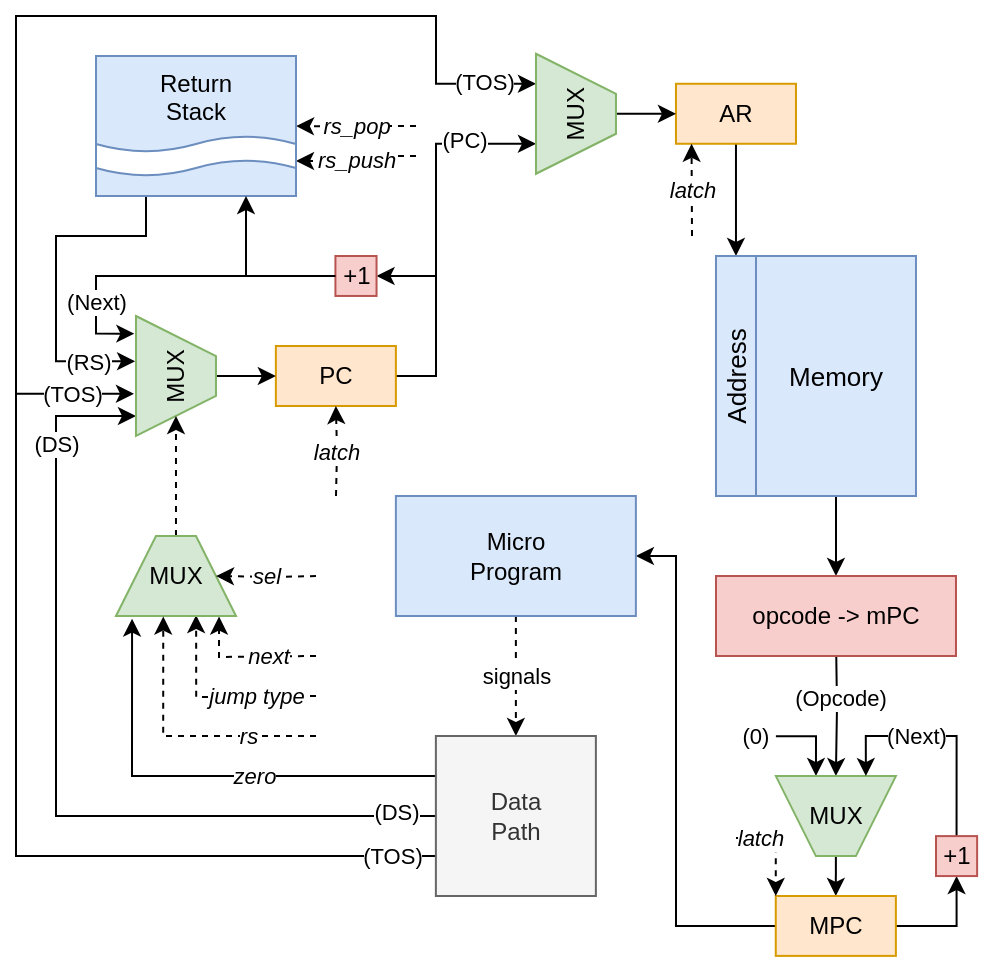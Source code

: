 <mxfile version="24.4.0" type="device">
  <diagram name="Страница — 1" id="KgZG3EwIhVlabFlte60I">
    <mxGraphModel dx="424" dy="273" grid="1" gridSize="10" guides="1" tooltips="1" connect="1" arrows="1" fold="1" page="1" pageScale="1" pageWidth="827" pageHeight="1169" math="0" shadow="0">
      <root>
        <mxCell id="0" />
        <mxCell id="1" parent="0" />
        <mxCell id="2mDlJUmidZRrBrmvubiY-2" style="edgeStyle=orthogonalEdgeStyle;rounded=0;orthogonalLoop=1;jettySize=auto;html=1;exitX=0;exitY=0.75;exitDx=0;exitDy=0;entryX=0.25;entryY=1;entryDx=0;entryDy=0;" parent="1" source="2mDlJUmidZRrBrmvubiY-128" target="2mDlJUmidZRrBrmvubiY-65" edge="1">
          <mxGeometry relative="1" as="geometry">
            <Array as="points">
              <mxPoint x="190" y="560" />
              <mxPoint x="190" y="140" />
              <mxPoint x="400" y="140" />
              <mxPoint x="400" y="174" />
            </Array>
            <mxPoint x="389.99" y="870" as="sourcePoint" />
          </mxGeometry>
        </mxCell>
        <mxCell id="2mDlJUmidZRrBrmvubiY-3" value="(TOS)" style="edgeLabel;html=1;align=center;verticalAlign=middle;resizable=0;points=[];" parent="2mDlJUmidZRrBrmvubiY-2" vertex="1" connectable="0">
          <mxGeometry x="0.954" y="1" relative="1" as="geometry">
            <mxPoint x="-5" as="offset" />
          </mxGeometry>
        </mxCell>
        <mxCell id="2mDlJUmidZRrBrmvubiY-4" style="edgeStyle=orthogonalEdgeStyle;rounded=0;orthogonalLoop=1;jettySize=auto;html=1;exitX=0;exitY=0.75;exitDx=0;exitDy=0;entryX=0.648;entryY=1.025;entryDx=0;entryDy=0;entryPerimeter=0;" parent="1" source="2mDlJUmidZRrBrmvubiY-128" target="2mDlJUmidZRrBrmvubiY-60" edge="1">
          <mxGeometry relative="1" as="geometry">
            <Array as="points">
              <mxPoint x="190" y="560" />
              <mxPoint x="190" y="329" />
            </Array>
            <mxPoint x="240" y="330" as="targetPoint" />
            <mxPoint x="389.99" y="870" as="sourcePoint" />
          </mxGeometry>
        </mxCell>
        <mxCell id="2mDlJUmidZRrBrmvubiY-5" value="(TOS)" style="edgeLabel;html=1;align=center;verticalAlign=middle;resizable=0;points=[];" parent="2mDlJUmidZRrBrmvubiY-4" vertex="1" connectable="0">
          <mxGeometry x="0.89" y="1" relative="1" as="geometry">
            <mxPoint x="-4" y="1" as="offset" />
          </mxGeometry>
        </mxCell>
        <mxCell id="2mDlJUmidZRrBrmvubiY-130" value="(TOS)" style="edgeLabel;html=1;align=center;verticalAlign=middle;resizable=0;points=[];" parent="2mDlJUmidZRrBrmvubiY-4" vertex="1" connectable="0">
          <mxGeometry x="-0.91" relative="1" as="geometry">
            <mxPoint as="offset" />
          </mxGeometry>
        </mxCell>
        <mxCell id="2mDlJUmidZRrBrmvubiY-6" style="edgeStyle=orthogonalEdgeStyle;rounded=0;orthogonalLoop=1;jettySize=auto;html=1;exitX=0;exitY=0.5;exitDx=0;exitDy=0;jumpStyle=none;entryX=0.834;entryY=1;entryDx=0;entryDy=0;entryPerimeter=0;" parent="1" source="2mDlJUmidZRrBrmvubiY-128" target="2mDlJUmidZRrBrmvubiY-60" edge="1">
          <mxGeometry relative="1" as="geometry">
            <Array as="points">
              <mxPoint x="210" y="540" />
              <mxPoint x="210" y="340" />
            </Array>
            <mxPoint x="240" y="370" as="targetPoint" />
            <mxPoint x="464.99" y="820" as="sourcePoint" />
          </mxGeometry>
        </mxCell>
        <mxCell id="2mDlJUmidZRrBrmvubiY-7" value="(DS)" style="edgeLabel;html=1;align=center;verticalAlign=middle;resizable=0;points=[];" parent="2mDlJUmidZRrBrmvubiY-6" vertex="1" connectable="0">
          <mxGeometry x="0.75" relative="1" as="geometry">
            <mxPoint as="offset" />
          </mxGeometry>
        </mxCell>
        <mxCell id="2mDlJUmidZRrBrmvubiY-129" value="(DS)" style="edgeLabel;html=1;align=center;verticalAlign=middle;resizable=0;points=[];" parent="2mDlJUmidZRrBrmvubiY-6" vertex="1" connectable="0">
          <mxGeometry x="-0.906" y="-2" relative="1" as="geometry">
            <mxPoint as="offset" />
          </mxGeometry>
        </mxCell>
        <mxCell id="2mDlJUmidZRrBrmvubiY-12" style="edgeStyle=orthogonalEdgeStyle;rounded=0;orthogonalLoop=1;jettySize=auto;html=1;exitX=0.5;exitY=1;exitDx=0;exitDy=0;entryX=0.5;entryY=0;entryDx=0;entryDy=0;jumpStyle=none;" parent="1" source="2mDlJUmidZRrBrmvubiY-67" target="2mDlJUmidZRrBrmvubiY-19" edge="1">
          <mxGeometry relative="1" as="geometry">
            <mxPoint x="599.99" y="380" as="sourcePoint" />
          </mxGeometry>
        </mxCell>
        <mxCell id="2mDlJUmidZRrBrmvubiY-13" style="edgeStyle=orthogonalEdgeStyle;rounded=0;orthogonalLoop=1;jettySize=auto;html=1;exitX=1;exitY=0.5;exitDx=0;exitDy=0;entryX=0.75;entryY=1;entryDx=0;entryDy=0;" parent="1" source="2mDlJUmidZRrBrmvubiY-16" target="2mDlJUmidZRrBrmvubiY-65" edge="1">
          <mxGeometry relative="1" as="geometry">
            <mxPoint x="439.99" y="320" as="targetPoint" />
            <Array as="points">
              <mxPoint x="400" y="320" />
              <mxPoint x="400" y="204" />
            </Array>
          </mxGeometry>
        </mxCell>
        <mxCell id="2mDlJUmidZRrBrmvubiY-14" value="(PC)" style="edgeLabel;html=1;align=center;verticalAlign=middle;resizable=0;points=[];" parent="2mDlJUmidZRrBrmvubiY-13" vertex="1" connectable="0">
          <mxGeometry x="0.662" y="2" relative="1" as="geometry">
            <mxPoint x="-5" as="offset" />
          </mxGeometry>
        </mxCell>
        <mxCell id="2mDlJUmidZRrBrmvubiY-15" style="edgeStyle=orthogonalEdgeStyle;rounded=0;orthogonalLoop=1;jettySize=auto;html=1;exitX=1;exitY=0.5;exitDx=0;exitDy=0;entryX=1;entryY=0.5;entryDx=0;entryDy=0;" parent="1" source="2mDlJUmidZRrBrmvubiY-16" target="2mDlJUmidZRrBrmvubiY-99" edge="1">
          <mxGeometry relative="1" as="geometry">
            <Array as="points">
              <mxPoint x="400" y="320" />
              <mxPoint x="400" y="270" />
            </Array>
          </mxGeometry>
        </mxCell>
        <mxCell id="2mDlJUmidZRrBrmvubiY-16" value="PC" style="rounded=0;whiteSpace=wrap;html=1;fillColor=#ffe6cc;strokeColor=#d79b00;" parent="1" vertex="1">
          <mxGeometry x="319.93" y="305" width="60.01" height="30" as="geometry" />
        </mxCell>
        <mxCell id="2mDlJUmidZRrBrmvubiY-17" style="edgeStyle=orthogonalEdgeStyle;rounded=0;orthogonalLoop=1;jettySize=auto;html=1;exitX=0.5;exitY=1;exitDx=0;exitDy=0;entryX=0.5;entryY=1;entryDx=0;entryDy=0;" parent="1" target="2mDlJUmidZRrBrmvubiY-61" edge="1">
          <mxGeometry relative="1" as="geometry">
            <mxPoint x="599.99" y="450.05" as="sourcePoint" />
            <mxPoint x="599.99" y="510.1" as="targetPoint" />
          </mxGeometry>
        </mxCell>
        <mxCell id="2mDlJUmidZRrBrmvubiY-18" value="(Opcode)" style="edgeLabel;html=1;align=center;verticalAlign=middle;resizable=0;points=[];" parent="2mDlJUmidZRrBrmvubiY-17" vertex="1" connectable="0">
          <mxGeometry x="-0.122" y="1" relative="1" as="geometry">
            <mxPoint as="offset" />
          </mxGeometry>
        </mxCell>
        <mxCell id="2mDlJUmidZRrBrmvubiY-19" value="opcode -&amp;gt; mPC" style="rounded=0;whiteSpace=wrap;html=1;fillColor=#f8cecc;strokeColor=#b85450;" parent="1" vertex="1">
          <mxGeometry x="539.99" y="420" width="120" height="40" as="geometry" />
        </mxCell>
        <mxCell id="2mDlJUmidZRrBrmvubiY-20" style="edgeStyle=orthogonalEdgeStyle;rounded=0;orthogonalLoop=1;jettySize=auto;html=1;exitX=0.5;exitY=0;exitDx=0;exitDy=0;entryX=0.5;entryY=0;entryDx=0;entryDy=0;" parent="1" source="2mDlJUmidZRrBrmvubiY-61" target="2mDlJUmidZRrBrmvubiY-23" edge="1">
          <mxGeometry relative="1" as="geometry">
            <mxPoint x="599.94" y="560.05" as="sourcePoint" />
          </mxGeometry>
        </mxCell>
        <mxCell id="2mDlJUmidZRrBrmvubiY-21" style="edgeStyle=orthogonalEdgeStyle;rounded=0;orthogonalLoop=1;jettySize=auto;html=1;exitX=0;exitY=0.5;exitDx=0;exitDy=0;entryX=1;entryY=0.5;entryDx=0;entryDy=0;" parent="1" source="2mDlJUmidZRrBrmvubiY-23" target="2mDlJUmidZRrBrmvubiY-42" edge="1">
          <mxGeometry relative="1" as="geometry">
            <Array as="points">
              <mxPoint x="520" y="595" />
              <mxPoint x="520" y="410" />
            </Array>
          </mxGeometry>
        </mxCell>
        <mxCell id="2mDlJUmidZRrBrmvubiY-22" style="edgeStyle=orthogonalEdgeStyle;rounded=0;orthogonalLoop=1;jettySize=auto;html=1;exitX=1;exitY=0.5;exitDx=0;exitDy=0;entryX=0.5;entryY=1;entryDx=0;entryDy=0;" parent="1" source="2mDlJUmidZRrBrmvubiY-23" target="2mDlJUmidZRrBrmvubiY-102" edge="1">
          <mxGeometry relative="1" as="geometry" />
        </mxCell>
        <mxCell id="2mDlJUmidZRrBrmvubiY-23" value="MPC" style="rounded=0;whiteSpace=wrap;html=1;fillColor=#ffe6cc;strokeColor=#d79b00;" parent="1" vertex="1">
          <mxGeometry x="569.88" y="580.0" width="60.06" height="29.95" as="geometry" />
        </mxCell>
        <mxCell id="2mDlJUmidZRrBrmvubiY-26" style="edgeStyle=orthogonalEdgeStyle;rounded=0;orthogonalLoop=1;jettySize=auto;html=1;entryX=0.859;entryY=1.007;entryDx=0;entryDy=0;dashed=1;entryPerimeter=0;" parent="1" target="2mDlJUmidZRrBrmvubiY-76" edge="1">
          <mxGeometry relative="1" as="geometry">
            <mxPoint x="340" y="460" as="sourcePoint" />
          </mxGeometry>
        </mxCell>
        <mxCell id="2mDlJUmidZRrBrmvubiY-27" value="next" style="edgeLabel;html=1;align=center;verticalAlign=middle;resizable=0;points=[];fontStyle=2" parent="2mDlJUmidZRrBrmvubiY-26" vertex="1" connectable="0">
          <mxGeometry x="-0.3" relative="1" as="geometry">
            <mxPoint as="offset" />
          </mxGeometry>
        </mxCell>
        <mxCell id="2mDlJUmidZRrBrmvubiY-30" style="edgeStyle=orthogonalEdgeStyle;rounded=0;orthogonalLoop=1;jettySize=auto;html=1;entryX=0.668;entryY=0.989;entryDx=0;entryDy=0;dashed=1;entryPerimeter=0;" parent="1" target="2mDlJUmidZRrBrmvubiY-76" edge="1">
          <mxGeometry relative="1" as="geometry">
            <mxPoint x="340" y="480" as="sourcePoint" />
          </mxGeometry>
        </mxCell>
        <mxCell id="2mDlJUmidZRrBrmvubiY-31" value="jump type" style="edgeLabel;html=1;align=center;verticalAlign=middle;resizable=0;points=[];fontStyle=2" parent="2mDlJUmidZRrBrmvubiY-30" vertex="1" connectable="0">
          <mxGeometry x="-0.4" y="-1" relative="1" as="geometry">
            <mxPoint as="offset" />
          </mxGeometry>
        </mxCell>
        <mxCell id="2mDlJUmidZRrBrmvubiY-32" style="edgeStyle=orthogonalEdgeStyle;rounded=0;orthogonalLoop=1;jettySize=auto;html=1;entryX=0.5;entryY=1;entryDx=0;entryDy=0;dashed=1;" parent="1" target="2mDlJUmidZRrBrmvubiY-16" edge="1">
          <mxGeometry relative="1" as="geometry">
            <mxPoint x="350" y="380" as="sourcePoint" />
          </mxGeometry>
        </mxCell>
        <mxCell id="2mDlJUmidZRrBrmvubiY-33" value="&lt;i&gt;latch&lt;/i&gt;" style="edgeLabel;html=1;align=center;verticalAlign=middle;resizable=0;points=[];" parent="2mDlJUmidZRrBrmvubiY-32" vertex="1" connectable="0">
          <mxGeometry relative="1" as="geometry">
            <mxPoint as="offset" />
          </mxGeometry>
        </mxCell>
        <mxCell id="2mDlJUmidZRrBrmvubiY-34" style="edgeStyle=orthogonalEdgeStyle;rounded=0;orthogonalLoop=1;jettySize=auto;html=1;entryX=0;entryY=0;entryDx=0;entryDy=0;dashed=1;" parent="1" target="2mDlJUmidZRrBrmvubiY-23" edge="1">
          <mxGeometry relative="1" as="geometry">
            <mxPoint x="580" y="605" as="targetPoint" />
            <mxPoint x="550" y="551" as="sourcePoint" />
          </mxGeometry>
        </mxCell>
        <mxCell id="2mDlJUmidZRrBrmvubiY-35" value="&lt;i&gt;latch&lt;/i&gt;" style="edgeLabel;html=1;align=center;verticalAlign=middle;resizable=0;points=[];" parent="2mDlJUmidZRrBrmvubiY-34" vertex="1" connectable="0">
          <mxGeometry x="-0.5" relative="1" as="geometry">
            <mxPoint as="offset" />
          </mxGeometry>
        </mxCell>
        <mxCell id="KsecI5k_HvtopcEXdQ_s-1" style="edgeStyle=orthogonalEdgeStyle;rounded=0;orthogonalLoop=1;jettySize=auto;html=1;exitX=0.5;exitY=1;exitDx=0;exitDy=0;exitPerimeter=0;entryX=0.5;entryY=0;entryDx=0;entryDy=0;dashed=1;" parent="1" source="2mDlJUmidZRrBrmvubiY-42" target="2mDlJUmidZRrBrmvubiY-128" edge="1">
          <mxGeometry relative="1" as="geometry" />
        </mxCell>
        <mxCell id="KsecI5k_HvtopcEXdQ_s-2" value="signals" style="edgeLabel;html=1;align=center;verticalAlign=middle;resizable=0;points=[];" parent="KsecI5k_HvtopcEXdQ_s-1" vertex="1" connectable="0">
          <mxGeometry relative="1" as="geometry">
            <mxPoint as="offset" />
          </mxGeometry>
        </mxCell>
        <mxCell id="2mDlJUmidZRrBrmvubiY-42" value="Micro&lt;div&gt;Program&lt;/div&gt;" style="rounded=0;whiteSpace=wrap;html=1;fillColor=#dae8fc;strokeColor=#6c8ebf;points=[[0,0,0,0,0],[0,0.25,0,0,0],[0,0.5,0,0,0],[0,0.75,0,0,0],[0,1,0,0,0],[0.13,0,0,0,0],[0.13,1,0,0,0],[0.25,0,0,0,0],[0.25,1,0,0,0],[0.38,0,0,0,0],[0.38,1,0,0,0],[0.5,0,0,0,0],[0.5,1,0,0,0],[0.63,0,0,0,0],[0.63,1,0,0,0],[0.75,0,0,0,0],[0.75,1,0,0,0],[0.88,0,0,0,0],[0.88,1,0,0,0],[1,0,0,0,0],[1,0.25,0,0,0],[1,0.5,0,0,0],[1,0.75,0,0,0],[1,1,0,0,0]];" parent="1" vertex="1">
          <mxGeometry x="379.94" y="380.0" width="120" height="60" as="geometry" />
        </mxCell>
        <mxCell id="2mDlJUmidZRrBrmvubiY-48" style="edgeStyle=orthogonalEdgeStyle;rounded=0;orthogonalLoop=1;jettySize=auto;html=1;entryX=0.666;entryY=1.001;entryDx=0;entryDy=0;entryPerimeter=0;" parent="1" source="2mDlJUmidZRrBrmvubiY-49" target="2mDlJUmidZRrBrmvubiY-61" edge="1">
          <mxGeometry relative="1" as="geometry">
            <Array as="points">
              <mxPoint x="589.94" y="500.05" />
            </Array>
            <mxPoint x="589.94" y="520.05" as="targetPoint" />
          </mxGeometry>
        </mxCell>
        <mxCell id="2mDlJUmidZRrBrmvubiY-49" value="(0)" style="text;html=1;align=center;verticalAlign=middle;whiteSpace=wrap;rounded=0;fontSize=11;" parent="1" vertex="1">
          <mxGeometry x="549.94" y="490.05" width="20" height="20" as="geometry" />
        </mxCell>
        <mxCell id="2mDlJUmidZRrBrmvubiY-59" style="edgeStyle=orthogonalEdgeStyle;rounded=0;orthogonalLoop=1;jettySize=auto;html=1;exitX=0.5;exitY=0;exitDx=0;exitDy=0;entryX=0;entryY=0.5;entryDx=0;entryDy=0;" parent="1" source="2mDlJUmidZRrBrmvubiY-60" target="2mDlJUmidZRrBrmvubiY-16" edge="1">
          <mxGeometry relative="1" as="geometry" />
        </mxCell>
        <mxCell id="2mDlJUmidZRrBrmvubiY-60" value="MUX" style="shape=trapezoid;perimeter=trapezoidPerimeter;whiteSpace=wrap;html=1;fixedSize=1;fillColor=#d5e8d4;strokeColor=#82b366;direction=west;rotation=-90;" parent="1" vertex="1">
          <mxGeometry x="239.99" y="300" width="60" height="40" as="geometry" />
        </mxCell>
        <mxCell id="2mDlJUmidZRrBrmvubiY-61" value="MUX" style="shape=trapezoid;perimeter=trapezoidPerimeter;whiteSpace=wrap;html=1;fixedSize=1;fillColor=#d5e8d4;strokeColor=#82b366;direction=west;rotation=0;" parent="1" vertex="1">
          <mxGeometry x="569.94" y="520.05" width="60" height="40" as="geometry" />
        </mxCell>
        <mxCell id="2mDlJUmidZRrBrmvubiY-62" style="edgeStyle=orthogonalEdgeStyle;rounded=0;orthogonalLoop=1;jettySize=auto;html=1;exitX=0.5;exitY=1;exitDx=0;exitDy=0;entryX=1;entryY=0.5;entryDx=0;entryDy=0;" parent="1" source="2mDlJUmidZRrBrmvubiY-63" target="2mDlJUmidZRrBrmvubiY-68" edge="1">
          <mxGeometry relative="1" as="geometry" />
        </mxCell>
        <mxCell id="2mDlJUmidZRrBrmvubiY-63" value="AR" style="rounded=0;whiteSpace=wrap;html=1;fillColor=#ffe6cc;strokeColor=#d79b00;points=[[0,0,0,0,0],[0,0.25,0,0,0],[0,0.5,0,0,0],[0,0.75,0,0,0],[0,1,0,0,0],[0.13,1,0,0,0],[0.25,0,0,0,0],[0.25,1,0,0,0],[0.5,0,0,0,0],[0.5,1,0,0,0],[0.75,0,0,0,0],[0.75,1,0,0,0],[1,0,0,0,0],[1,0.25,0,0,0],[1,0.5,0,0,0],[1,0.75,0,0,0],[1,1,0,0,0]];" parent="1" vertex="1">
          <mxGeometry x="519.98" y="173.88" width="60.01" height="30" as="geometry" />
        </mxCell>
        <mxCell id="2mDlJUmidZRrBrmvubiY-64" style="edgeStyle=orthogonalEdgeStyle;rounded=0;orthogonalLoop=1;jettySize=auto;html=1;exitX=0.5;exitY=0;exitDx=0;exitDy=0;entryX=0;entryY=0.5;entryDx=0;entryDy=0;" parent="1" source="2mDlJUmidZRrBrmvubiY-65" target="2mDlJUmidZRrBrmvubiY-63" edge="1">
          <mxGeometry relative="1" as="geometry" />
        </mxCell>
        <mxCell id="2mDlJUmidZRrBrmvubiY-65" value="MUX" style="shape=trapezoid;perimeter=trapezoidPerimeter;whiteSpace=wrap;html=1;fixedSize=1;fillColor=#d5e8d4;strokeColor=#82b366;direction=west;rotation=-90;" parent="1" vertex="1">
          <mxGeometry x="439.99" y="168.88" width="60" height="40" as="geometry" />
        </mxCell>
        <mxCell id="2mDlJUmidZRrBrmvubiY-66" value="" style="group" parent="1" vertex="1" connectable="0">
          <mxGeometry x="539.99" y="260" width="100" height="120" as="geometry" />
        </mxCell>
        <mxCell id="2mDlJUmidZRrBrmvubiY-67" value="Memory" style="rounded=0;whiteSpace=wrap;html=1;fontSize=13;fillColor=#dae8fc;strokeColor=#6c8ebf;" parent="2mDlJUmidZRrBrmvubiY-66" vertex="1">
          <mxGeometry x="20" width="80" height="120" as="geometry" />
        </mxCell>
        <mxCell id="2mDlJUmidZRrBrmvubiY-68" value="Address" style="rounded=0;whiteSpace=wrap;html=1;fontSize=13;fillColor=#dae8fc;strokeColor=#6c8ebf;rotation=-90;" parent="2mDlJUmidZRrBrmvubiY-66" vertex="1">
          <mxGeometry x="-50" y="50" width="120" height="20" as="geometry" />
        </mxCell>
        <mxCell id="2mDlJUmidZRrBrmvubiY-75" style="edgeStyle=orthogonalEdgeStyle;rounded=0;orthogonalLoop=1;jettySize=auto;html=1;exitX=0.5;exitY=0;exitDx=0;exitDy=0;entryX=1;entryY=0.5;entryDx=0;entryDy=0;dashed=1;" parent="1" source="2mDlJUmidZRrBrmvubiY-76" target="2mDlJUmidZRrBrmvubiY-60" edge="1">
          <mxGeometry relative="1" as="geometry" />
        </mxCell>
        <mxCell id="2mDlJUmidZRrBrmvubiY-76" value="MUX" style="shape=trapezoid;perimeter=trapezoidPerimeter;whiteSpace=wrap;html=1;fixedSize=1;fillColor=#d5e8d4;strokeColor=#82b366;direction=east;" parent="1" vertex="1">
          <mxGeometry x="239.99" y="400" width="60" height="40" as="geometry" />
        </mxCell>
        <mxCell id="2mDlJUmidZRrBrmvubiY-84" style="edgeStyle=orthogonalEdgeStyle;rounded=0;orthogonalLoop=1;jettySize=auto;html=1;entryX=0.13;entryY=1;entryDx=0;entryDy=0;entryPerimeter=0;dashed=1;" parent="1" target="2mDlJUmidZRrBrmvubiY-63" edge="1">
          <mxGeometry relative="1" as="geometry">
            <Array as="points">
              <mxPoint x="528" y="250" />
              <mxPoint x="528" y="250" />
            </Array>
            <mxPoint x="528" y="250" as="sourcePoint" />
          </mxGeometry>
        </mxCell>
        <mxCell id="2mDlJUmidZRrBrmvubiY-85" value="&lt;i&gt;latch&lt;/i&gt;" style="edgeLabel;html=1;align=center;verticalAlign=middle;resizable=0;points=[];" parent="2mDlJUmidZRrBrmvubiY-84" vertex="1" connectable="0">
          <mxGeometry relative="1" as="geometry">
            <mxPoint as="offset" />
          </mxGeometry>
        </mxCell>
        <mxCell id="2mDlJUmidZRrBrmvubiY-97" style="edgeStyle=orthogonalEdgeStyle;rounded=0;orthogonalLoop=1;jettySize=auto;html=1;exitX=0;exitY=0.5;exitDx=0;exitDy=0;entryX=0.147;entryY=1.02;entryDx=0;entryDy=0;entryPerimeter=0;" parent="1" source="2mDlJUmidZRrBrmvubiY-99" target="2mDlJUmidZRrBrmvubiY-60" edge="1">
          <mxGeometry relative="1" as="geometry" />
        </mxCell>
        <mxCell id="2mDlJUmidZRrBrmvubiY-98" value="(Next)" style="edgeLabel;html=1;align=center;verticalAlign=middle;resizable=0;points=[];" parent="2mDlJUmidZRrBrmvubiY-97" vertex="1" connectable="0">
          <mxGeometry x="0.58" relative="1" as="geometry">
            <mxPoint as="offset" />
          </mxGeometry>
        </mxCell>
        <mxCell id="2mDlJUmidZRrBrmvubiY-99" value="+1" style="rounded=0;whiteSpace=wrap;html=1;fillColor=#f8cecc;strokeColor=#b85450;" parent="1" vertex="1">
          <mxGeometry x="349.71" y="260" width="20.56" height="19.98" as="geometry" />
        </mxCell>
        <mxCell id="2mDlJUmidZRrBrmvubiY-100" style="edgeStyle=orthogonalEdgeStyle;rounded=0;orthogonalLoop=1;jettySize=auto;html=1;exitX=0.5;exitY=0;exitDx=0;exitDy=0;entryX=0.25;entryY=1;entryDx=0;entryDy=0;" parent="1" source="2mDlJUmidZRrBrmvubiY-102" target="2mDlJUmidZRrBrmvubiY-61" edge="1">
          <mxGeometry relative="1" as="geometry" />
        </mxCell>
        <mxCell id="2mDlJUmidZRrBrmvubiY-101" value="(Next)" style="edgeLabel;html=1;align=center;verticalAlign=middle;resizable=0;points=[];" parent="2mDlJUmidZRrBrmvubiY-100" vertex="1" connectable="0">
          <mxGeometry x="0.308" relative="1" as="geometry">
            <mxPoint x="5" as="offset" />
          </mxGeometry>
        </mxCell>
        <mxCell id="2mDlJUmidZRrBrmvubiY-102" value="+1" style="rounded=0;whiteSpace=wrap;html=1;fillColor=#f8cecc;strokeColor=#b85450;" parent="1" vertex="1">
          <mxGeometry x="650" y="550.05" width="20.56" height="19.98" as="geometry" />
        </mxCell>
        <mxCell id="2mDlJUmidZRrBrmvubiY-112" style="edgeStyle=orthogonalEdgeStyle;rounded=0;orthogonalLoop=1;jettySize=auto;html=1;exitX=0.25;exitY=1;exitDx=0;exitDy=0;exitPerimeter=0;entryX=0.377;entryY=1.011;entryDx=0;entryDy=0;entryPerimeter=0;" parent="1" source="2mDlJUmidZRrBrmvubiY-122" target="2mDlJUmidZRrBrmvubiY-60" edge="1">
          <mxGeometry relative="1" as="geometry">
            <Array as="points">
              <mxPoint x="255" y="250" />
              <mxPoint x="210" y="250" />
              <mxPoint x="210" y="313" />
            </Array>
          </mxGeometry>
        </mxCell>
        <mxCell id="2mDlJUmidZRrBrmvubiY-113" value="(RS)" style="edgeLabel;html=1;align=center;verticalAlign=middle;resizable=0;points=[];" parent="2mDlJUmidZRrBrmvubiY-112" vertex="1" connectable="0">
          <mxGeometry x="0.72" relative="1" as="geometry">
            <mxPoint as="offset" />
          </mxGeometry>
        </mxCell>
        <mxCell id="2mDlJUmidZRrBrmvubiY-114" value="" style="edgeStyle=orthogonalEdgeStyle;rounded=0;orthogonalLoop=1;jettySize=auto;html=1;entryX=0.394;entryY=1.007;entryDx=0;entryDy=0;entryPerimeter=0;dashed=1;" parent="1" target="2mDlJUmidZRrBrmvubiY-76" edge="1">
          <mxGeometry x="-0.002" relative="1" as="geometry">
            <Array as="points">
              <mxPoint x="264" y="500" />
            </Array>
            <mxPoint as="offset" />
            <mxPoint x="340" y="500" as="sourcePoint" />
          </mxGeometry>
        </mxCell>
        <mxCell id="2mDlJUmidZRrBrmvubiY-115" value="&lt;i&gt;rs&lt;/i&gt;" style="edgeLabel;html=1;align=center;verticalAlign=middle;resizable=0;points=[];" parent="2mDlJUmidZRrBrmvubiY-114" vertex="1" connectable="0">
          <mxGeometry x="-0.5" relative="1" as="geometry">
            <mxPoint as="offset" />
          </mxGeometry>
        </mxCell>
        <mxCell id="2mDlJUmidZRrBrmvubiY-116" style="edgeStyle=orthogonalEdgeStyle;rounded=0;orthogonalLoop=1;jettySize=auto;html=1;entryX=1;entryY=0.75;entryDx=0;entryDy=0;entryPerimeter=0;dashed=1;jumpStyle=arc;" parent="1" target="2mDlJUmidZRrBrmvubiY-122" edge="1">
          <mxGeometry relative="1" as="geometry">
            <Array as="points">
              <mxPoint x="390" y="210" />
              <mxPoint x="360" y="210" />
              <mxPoint x="360" y="212" />
            </Array>
            <mxPoint x="390" y="210" as="sourcePoint" />
          </mxGeometry>
        </mxCell>
        <mxCell id="2mDlJUmidZRrBrmvubiY-117" value="&lt;i&gt;rs_push&lt;/i&gt;" style="edgeLabel;html=1;align=center;verticalAlign=middle;resizable=0;points=[];" parent="2mDlJUmidZRrBrmvubiY-116" vertex="1" connectable="0">
          <mxGeometry relative="1" as="geometry">
            <mxPoint as="offset" />
          </mxGeometry>
        </mxCell>
        <mxCell id="2mDlJUmidZRrBrmvubiY-118" style="edgeStyle=orthogonalEdgeStyle;rounded=0;orthogonalLoop=1;jettySize=auto;html=1;entryX=1;entryY=0.5;entryDx=0;entryDy=0;entryPerimeter=0;dashed=1;jumpStyle=arc;" parent="1" target="2mDlJUmidZRrBrmvubiY-122" edge="1">
          <mxGeometry relative="1" as="geometry">
            <mxPoint x="390" y="195" as="sourcePoint" />
          </mxGeometry>
        </mxCell>
        <mxCell id="2mDlJUmidZRrBrmvubiY-119" value="&lt;i&gt;rs_pop&lt;/i&gt;" style="edgeLabel;html=1;align=center;verticalAlign=middle;resizable=0;points=[];" parent="2mDlJUmidZRrBrmvubiY-118" vertex="1" connectable="0">
          <mxGeometry relative="1" as="geometry">
            <mxPoint as="offset" />
          </mxGeometry>
        </mxCell>
        <mxCell id="2mDlJUmidZRrBrmvubiY-121" value="" style="group" parent="1" vertex="1" connectable="0">
          <mxGeometry x="230" y="160" width="100.0" height="70" as="geometry" />
        </mxCell>
        <mxCell id="2mDlJUmidZRrBrmvubiY-122" value="&lt;div&gt;Return&lt;/div&gt;&lt;div&gt;Stack&lt;/div&gt;&lt;div&gt;&lt;br&gt;&lt;/div&gt;&lt;div&gt;&lt;br&gt;&lt;/div&gt;" style="rounded=0;whiteSpace=wrap;html=1;fillColor=#dae8fc;strokeColor=#6c8ebf;points=[[0,0,0,0,0],[0,0.25,0,0,0],[0,0.5,0,0,0],[0,0.75,0,0,0],[0,1,0,0,0],[0.25,0,0,0,0],[0.25,1,0,0,0],[0.38,0,0,0,0],[0.5,0,0,0,0],[0.5,1,0,0,0],[0.75,0,0,0,0],[0.75,1,0,0,0],[1,0,0,0,0],[1,0.25,0,0,0],[1,0.5,0,0,0],[1,0.75,0,0,0],[1,1,0,0,0]];" parent="2mDlJUmidZRrBrmvubiY-121" vertex="1">
          <mxGeometry width="100" height="70" as="geometry" />
        </mxCell>
        <mxCell id="2mDlJUmidZRrBrmvubiY-123" value="" style="shape=tape;whiteSpace=wrap;html=1;strokeColor=#6c8ebf;" parent="2mDlJUmidZRrBrmvubiY-121" vertex="1">
          <mxGeometry y="40" width="100" height="20" as="geometry" />
        </mxCell>
        <mxCell id="2mDlJUmidZRrBrmvubiY-124" style="edgeStyle=orthogonalEdgeStyle;rounded=0;orthogonalLoop=1;jettySize=auto;html=1;exitX=0;exitY=0.5;exitDx=0;exitDy=0;entryX=0.75;entryY=1;entryDx=0;entryDy=0;entryPerimeter=0;" parent="1" source="2mDlJUmidZRrBrmvubiY-99" target="2mDlJUmidZRrBrmvubiY-122" edge="1">
          <mxGeometry relative="1" as="geometry" />
        </mxCell>
        <mxCell id="2mDlJUmidZRrBrmvubiY-125" style="edgeStyle=orthogonalEdgeStyle;rounded=0;orthogonalLoop=1;jettySize=auto;html=1;entryX=0.134;entryY=1.033;entryDx=0;entryDy=0;jumpStyle=arc;exitX=0;exitY=0.25;exitDx=0;exitDy=0;entryPerimeter=0;" parent="1" source="2mDlJUmidZRrBrmvubiY-128" target="2mDlJUmidZRrBrmvubiY-76" edge="1">
          <mxGeometry relative="1" as="geometry">
            <Array as="points">
              <mxPoint x="248" y="520" />
            </Array>
            <mxPoint x="390" y="860" as="sourcePoint" />
            <mxPoint x="248" y="441" as="targetPoint" />
          </mxGeometry>
        </mxCell>
        <mxCell id="2mDlJUmidZRrBrmvubiY-126" value="zero" style="edgeLabel;html=1;align=center;verticalAlign=middle;resizable=0;points=[];fontStyle=2" parent="2mDlJUmidZRrBrmvubiY-125" vertex="1" connectable="0">
          <mxGeometry x="-0.21" relative="1" as="geometry">
            <mxPoint as="offset" />
          </mxGeometry>
        </mxCell>
        <mxCell id="2mDlJUmidZRrBrmvubiY-128" value="Data&lt;div&gt;Path&lt;/div&gt;" style="rounded=0;whiteSpace=wrap;html=1;fillColor=#f5f5f5;strokeColor=#666666;fontColor=#333333;" parent="1" vertex="1">
          <mxGeometry x="399.94" y="500" width="80" height="80" as="geometry" />
        </mxCell>
        <mxCell id="rpwmIxq3N0sgSO_RnNwF-2" style="edgeStyle=orthogonalEdgeStyle;rounded=0;orthogonalLoop=1;jettySize=auto;html=1;entryX=1;entryY=0.5;entryDx=0;entryDy=0;dashed=1;" edge="1" parent="1" target="2mDlJUmidZRrBrmvubiY-76">
          <mxGeometry relative="1" as="geometry">
            <mxPoint x="340" y="420" as="sourcePoint" />
            <mxPoint x="319.93" y="409.5" as="targetPoint" />
          </mxGeometry>
        </mxCell>
        <mxCell id="rpwmIxq3N0sgSO_RnNwF-3" value="sel" style="edgeLabel;html=1;align=center;verticalAlign=middle;resizable=0;points=[];fontStyle=2" vertex="1" connectable="0" parent="rpwmIxq3N0sgSO_RnNwF-2">
          <mxGeometry relative="1" as="geometry">
            <mxPoint as="offset" />
          </mxGeometry>
        </mxCell>
      </root>
    </mxGraphModel>
  </diagram>
</mxfile>
